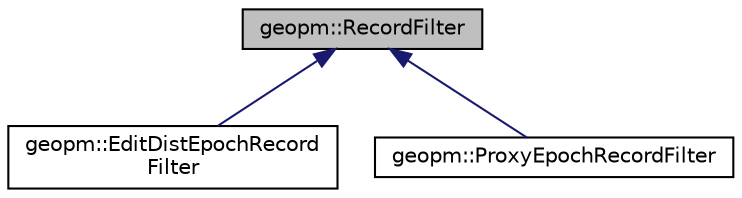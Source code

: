 digraph "geopm::RecordFilter"
{
 // LATEX_PDF_SIZE
  edge [fontname="Helvetica",fontsize="10",labelfontname="Helvetica",labelfontsize="10"];
  node [fontname="Helvetica",fontsize="10",shape=record];
  Node1 [label="geopm::RecordFilter",height=0.2,width=0.4,color="black", fillcolor="grey75", style="filled", fontcolor="black",tooltip="Base class for filters that can be applied to ApplicationSampler record streams produced by a single ..."];
  Node1 -> Node2 [dir="back",color="midnightblue",fontsize="10",style="solid",fontname="Helvetica"];
  Node2 [label="geopm::EditDistEpochRecord\lFilter",height=0.2,width=0.4,color="black", fillcolor="white", style="filled",URL="$classgeopm_1_1_edit_dist_epoch_record_filter.html",tooltip=" "];
  Node1 -> Node3 [dir="back",color="midnightblue",fontsize="10",style="solid",fontname="Helvetica"];
  Node3 [label="geopm::ProxyEpochRecordFilter",height=0.2,width=0.4,color="black", fillcolor="white", style="filled",URL="$classgeopm_1_1_proxy_epoch_record_filter.html",tooltip="Filter that can be used to synthesize epoch events from a sequence of region entry events...."];
}
